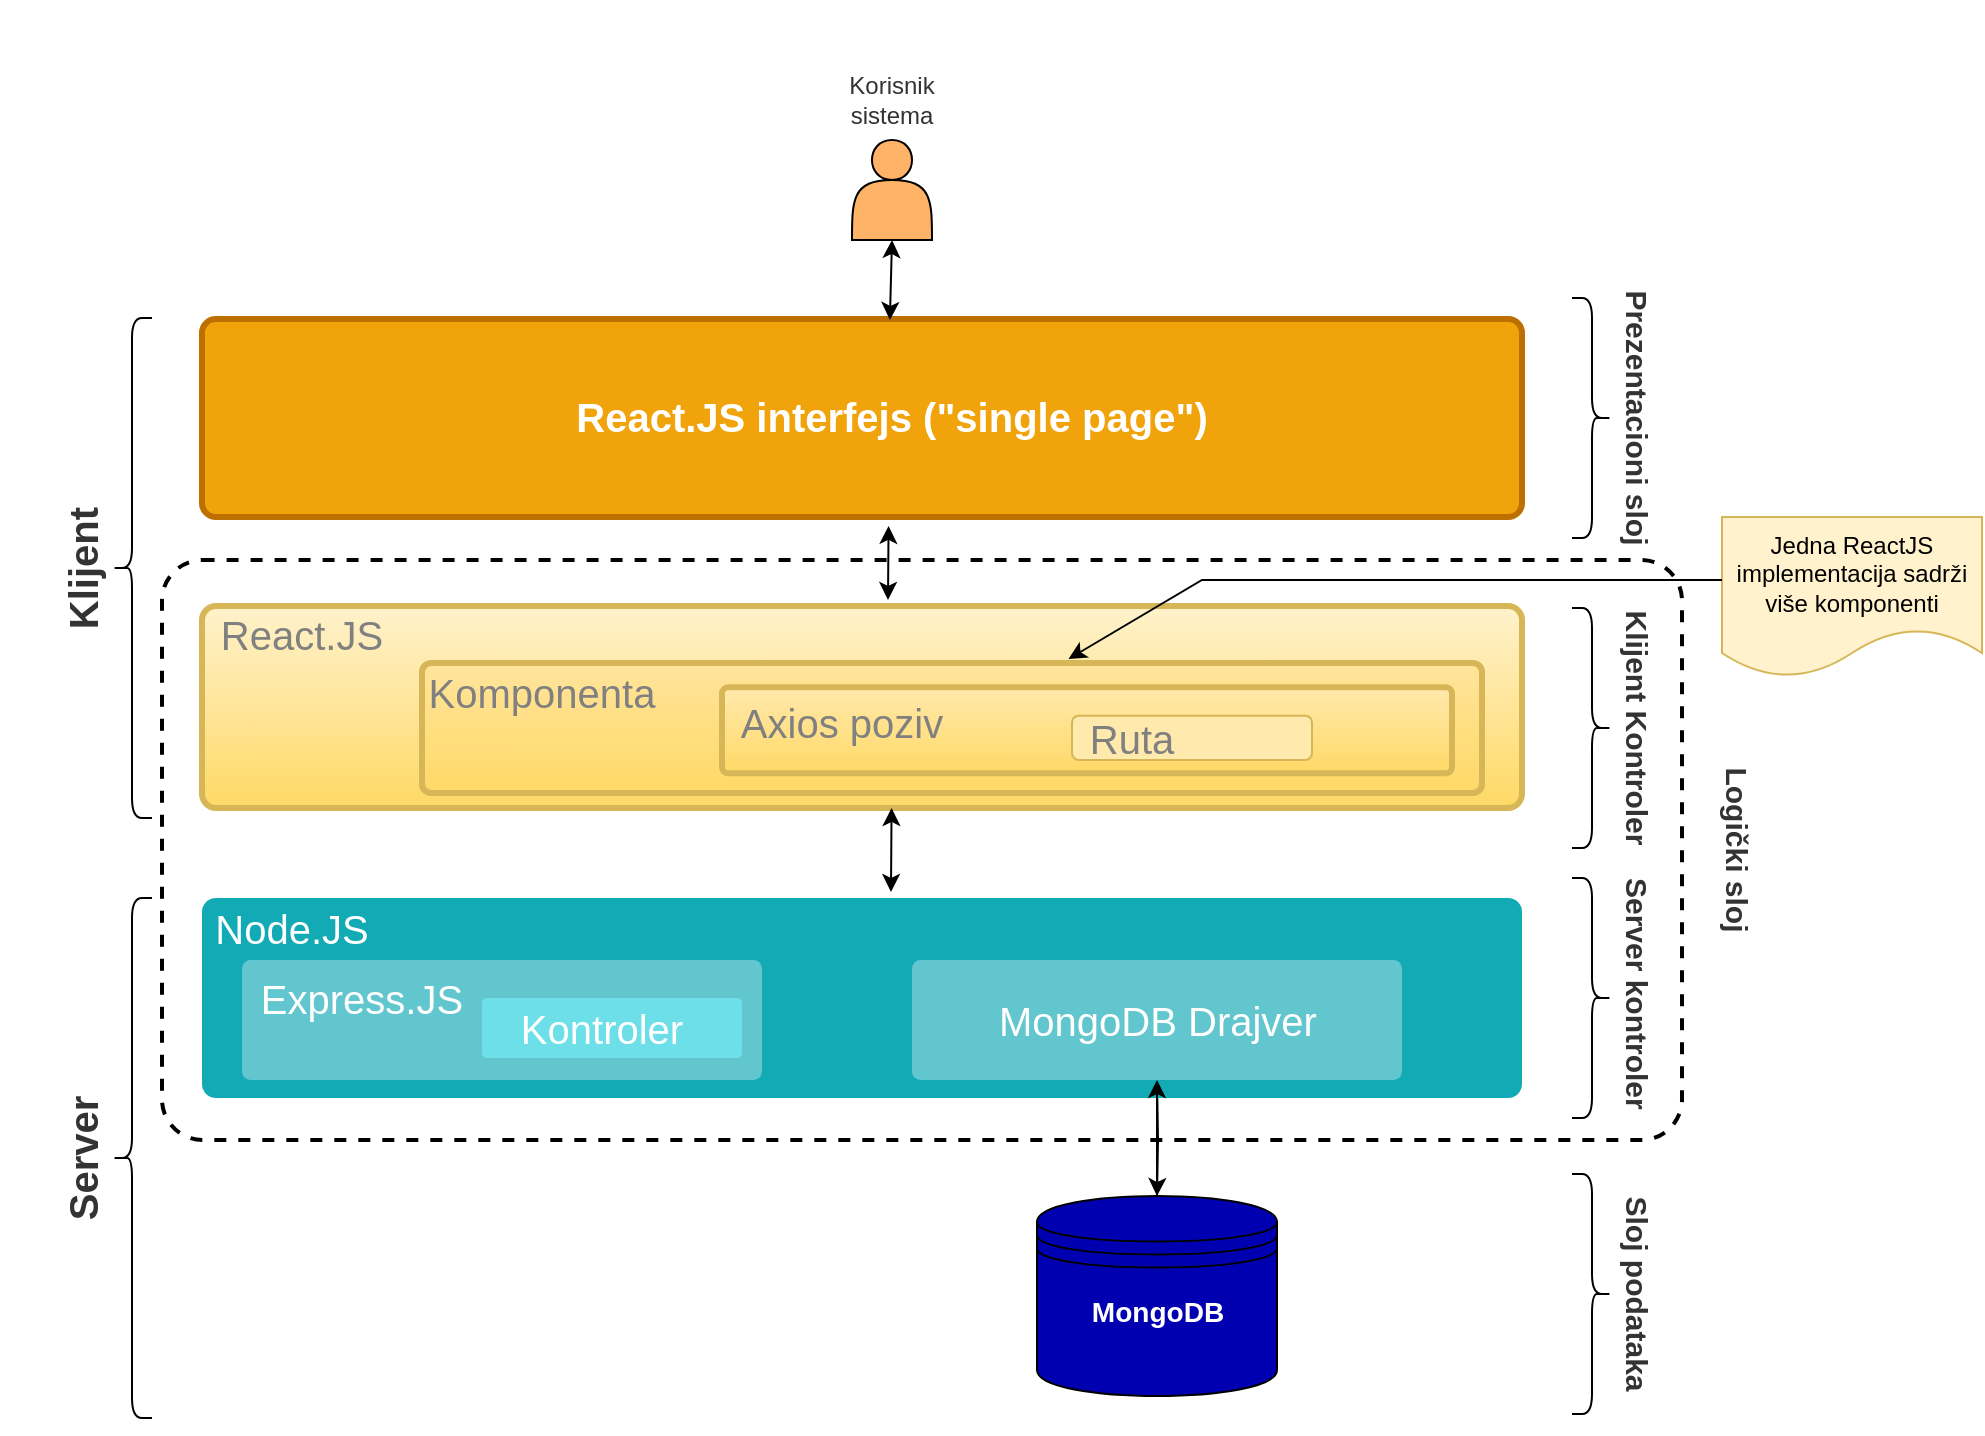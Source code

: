 <mxfile version="15.9.6" type="device"><diagram id="JGtSKEEPdv0zhA5jMzY2" name="Page-1"><mxGraphModel dx="1382" dy="764" grid="1" gridSize="10" guides="1" tooltips="1" connect="1" arrows="1" fold="1" page="1" pageScale="1" pageWidth="850" pageHeight="1100" math="0" shadow="0"><root><mxCell id="0"/><mxCell id="1" parent="0"/><mxCell id="R2dYQ5m_dPMT_qxaNj2B-2" value="" style="rounded=1;whiteSpace=wrap;html=1;shadow=0;labelBackgroundColor=none;strokeColor=#BD7000;strokeWidth=3;fillColor=#f0a30a;fontFamily=Helvetica;fontSize=14;fontColor=#000000;align=center;spacing=5;fontStyle=1;arcSize=7;perimeterSpacing=2;" parent="1" vertex="1"><mxGeometry x="210" y="169.5" width="660" height="99" as="geometry"/></mxCell><mxCell id="R2dYQ5m_dPMT_qxaNj2B-14" style="edgeStyle=orthogonalEdgeStyle;rounded=0;orthogonalLoop=1;jettySize=auto;html=1;exitX=0.5;exitY=1;exitDx=0;exitDy=0;fontColor=#A9C4EB;entryX=0.5;entryY=0;entryDx=0;entryDy=0;" parent="1" target="R2dYQ5m_dPMT_qxaNj2B-21" edge="1"><mxGeometry relative="1" as="geometry"><mxPoint x="687.5" y="578" as="targetPoint"/><mxPoint x="687.5" y="550" as="sourcePoint"/></mxGeometry></mxCell><mxCell id="R2dYQ5m_dPMT_qxaNj2B-15" value="" style="rounded=1;whiteSpace=wrap;html=1;shadow=0;labelBackgroundColor=none;strokeColor=none;strokeWidth=3;fillColor=#12aab5;fontFamily=Helvetica;fontSize=14;fontColor=#FFFFFF;align=center;spacing=5;fontStyle=1;arcSize=7;perimeterSpacing=2;" parent="1" vertex="1"><mxGeometry x="210" y="459" width="660" height="100" as="geometry"/></mxCell><mxCell id="R2dYQ5m_dPMT_qxaNj2B-16" value="&lt;span style=&quot;color: rgba(0 , 0 , 0 , 0) ; font-family: monospace ; font-size: 0px&quot;&gt;%3CmxGraphModel%3E%3Croot%3E%3CmxCell%20id%3D%220%22%2F%3E%3CmxCell%20id%3D%221%22%20parent%3D%220%22%2F%3E%3CmxCell%20id%3D%222%22%20value%3D%22Kontroler%26lt%3Bbr%26gt%3B%22%20style%3D%22text%3Bhtml%3D1%3BstrokeColor%3Dnone%3BfillColor%3Dnone%3Balign%3Dcenter%3BverticalAlign%3Dmiddle%3BwhiteSpace%3Dwrap%3Brounded%3D0%3BfontSize%3D20%3BfontColor%3D%23FFFFFF%3B%22%20vertex%3D%221%22%20parent%3D%221%22%3E%3CmxGeometry%20x%3D%22380%22%20y%3D%22509%22%20width%3D%2260%22%20height%3D%2230%22%20as%3D%22geometry%22%2F%3E%3C%2FmxCell%3E%3C%2Froot%3E%3C%2FmxGraphModel%3E&lt;/span&gt;&lt;span style=&quot;color: rgba(0 , 0 , 0 , 0) ; font-family: monospace ; font-size: 0px&quot;&gt;%3CmxGraphModel%3E%3Croot%3E%3CmxCell%20id%3D%220%22%2F%3E%3CmxCell%20id%3D%221%22%20parent%3D%220%22%2F%3E%3CmxCell%20id%3D%222%22%20value%3D%22Kontroler%26lt%3Bbr%26gt%3B%22%20style%3D%22text%3Bhtml%3D1%3BstrokeColor%3Dnone%3BfillColor%3Dnone%3Balign%3Dcenter%3BverticalAlign%3Dmiddle%3BwhiteSpace%3Dwrap%3Brounded%3D0%3BfontSize%3D20%3BfontColor%3D%23FFFFFF%3B%22%20vertex%3D%221%22%20parent%3D%221%22%3E%3CmxGeometry%20x%3D%22380%22%20y%3D%22509%22%20width%3D%2260%22%20height%3D%2230%22%20as%3D%22geometry%22%2F%3E%3C%2FmxCell%3E%3C%2Froot%3E%3C%2FmxGraphModel%3E&lt;/span&gt;&lt;span style=&quot;color: rgba(0 , 0 , 0 , 0) ; font-family: monospace ; font-size: 0px&quot;&gt;%3CmxGraphModel%3E%3Croot%3E%3CmxCell%20id%3D%220%22%2F%3E%3CmxCell%20id%3D%221%22%20parent%3D%220%22%2F%3E%3CmxCell%20id%3D%222%22%20value%3D%22Kontroler%26lt%3Bbr%26gt%3B%22%20style%3D%22text%3Bhtml%3D1%3BstrokeColor%3Dnone%3BfillColor%3Dnone%3Balign%3Dcenter%3BverticalAlign%3Dmiddle%3BwhiteSpace%3Dwrap%3Brounded%3D0%3BfontSize%3D20%3BfontColor%3D%23FFFFFF%3B%22%20vertex%3D%221%22%20parent%3D%221%22%3E%3CmxGeometry%20x%3D%22380%22%20y%3D%22509%22%20width%3D%2260%22%20height%3D%2230%22%20as%3D%22geometry%22%2F%3E%3C%2FmxCell%3E%3C%2Froot%3E%3C%2FmxGraphModel%3E&lt;/span&gt;" style="rounded=1;whiteSpace=wrap;html=1;shadow=0;labelBackgroundColor=none;strokeColor=none;strokeWidth=3;fillColor=#61c6ce;fontFamily=Helvetica;fontSize=14;fontColor=#FFFFFF;align=center;spacing=5;fontStyle=0;arcSize=7;perimeterSpacing=2;" parent="1" vertex="1"><mxGeometry x="565" y="490" width="245" height="60" as="geometry"/></mxCell><mxCell id="R2dYQ5m_dPMT_qxaNj2B-19" value="" style="rounded=1;whiteSpace=wrap;html=1;shadow=0;labelBackgroundColor=none;strokeColor=none;strokeWidth=3;fillColor=#61c6ce;fontFamily=Helvetica;fontSize=14;fontColor=#FFFFFF;align=center;spacing=5;fontStyle=0;arcSize=7;perimeterSpacing=2;" parent="1" vertex="1"><mxGeometry x="230" y="490" width="260" height="60" as="geometry"/></mxCell><mxCell id="R2dYQ5m_dPMT_qxaNj2B-20" style="edgeStyle=orthogonalEdgeStyle;rounded=0;orthogonalLoop=1;jettySize=auto;html=1;fontSize=20;fontColor=#333333;exitX=0.5;exitY=0;exitDx=0;exitDy=0;" parent="1" source="R2dYQ5m_dPMT_qxaNj2B-21" edge="1"><mxGeometry relative="1" as="geometry"><mxPoint x="687.5" y="578" as="sourcePoint"/><Array as="points"><mxPoint x="687.5" y="588"/><mxPoint x="687.5" y="588"/></Array><mxPoint x="687.5" y="550" as="targetPoint"/></mxGeometry></mxCell><mxCell id="R2dYQ5m_dPMT_qxaNj2B-21" value="" style="shape=datastore;whiteSpace=wrap;html=1;fontColor=#A9C4EB;fillColor=#0000B0;" parent="1" vertex="1"><mxGeometry x="627.5" y="608" width="120" height="100" as="geometry"/></mxCell><mxCell id="R2dYQ5m_dPMT_qxaNj2B-22" value="&lt;h3&gt;&lt;font color=&quot;#ffffff&quot;&gt;MongoDB&lt;/font&gt;&lt;/h3&gt;" style="text;html=1;strokeColor=none;fillColor=none;align=center;verticalAlign=middle;whiteSpace=wrap;rounded=0;fontColor=none;" parent="1" vertex="1"><mxGeometry x="627.5" y="651" width="120" height="30" as="geometry"/></mxCell><mxCell id="R2dYQ5m_dPMT_qxaNj2B-23" value="" style="shape=curlyBracket;whiteSpace=wrap;html=1;rounded=1;fontColor=#333333;fillColor=#0000B0;" parent="1" vertex="1"><mxGeometry x="165" y="169" width="20" height="250" as="geometry"/></mxCell><mxCell id="R2dYQ5m_dPMT_qxaNj2B-24" value="" style="shape=curlyBracket;whiteSpace=wrap;html=1;rounded=1;fontColor=#333333;fillColor=#0000B0;" parent="1" vertex="1"><mxGeometry x="165" y="459" width="20" height="260" as="geometry"/></mxCell><mxCell id="R2dYQ5m_dPMT_qxaNj2B-25" value="" style="shape=curlyBracket;whiteSpace=wrap;html=1;rounded=1;flipH=1;fontColor=#333333;fillColor=#0000B0;" parent="1" vertex="1"><mxGeometry x="895" y="159" width="20" height="120" as="geometry"/></mxCell><mxCell id="R2dYQ5m_dPMT_qxaNj2B-26" value="" style="shape=curlyBracket;whiteSpace=wrap;html=1;rounded=1;flipH=1;fontColor=#333333;fillColor=#0000B0;" parent="1" vertex="1"><mxGeometry x="895" y="314" width="20" height="120" as="geometry"/></mxCell><mxCell id="R2dYQ5m_dPMT_qxaNj2B-27" value="" style="shape=curlyBracket;whiteSpace=wrap;html=1;rounded=1;flipH=1;fontColor=#333333;fillColor=#0000B0;size=0.5;" parent="1" vertex="1"><mxGeometry x="895" y="449" width="20" height="120" as="geometry"/></mxCell><mxCell id="R2dYQ5m_dPMT_qxaNj2B-28" value="" style="shape=curlyBracket;whiteSpace=wrap;html=1;rounded=1;flipH=1;fontColor=#333333;fillColor=#0000B0;" parent="1" vertex="1"><mxGeometry x="895" y="597" width="20" height="120" as="geometry"/></mxCell><mxCell id="R2dYQ5m_dPMT_qxaNj2B-30" value="" style="shape=actor;whiteSpace=wrap;html=1;fontColor=#333333;fillColor=#FFB366;" parent="1" vertex="1"><mxGeometry x="535" y="80" width="40" height="50" as="geometry"/></mxCell><mxCell id="R2dYQ5m_dPMT_qxaNj2B-31" value="Korisnik sistema" style="text;html=1;strokeColor=none;fillColor=none;align=center;verticalAlign=middle;whiteSpace=wrap;rounded=0;fontColor=#333333;" parent="1" vertex="1"><mxGeometry x="525" y="10" width="60" height="100" as="geometry"/></mxCell><mxCell id="R2dYQ5m_dPMT_qxaNj2B-32" value="&lt;h1&gt;&lt;b&gt;&lt;font style=&quot;font-size: 20px&quot;&gt;Klijent&lt;/font&gt;&lt;/b&gt;&lt;/h1&gt;" style="text;html=1;strokeColor=none;fillColor=none;align=center;verticalAlign=middle;whiteSpace=wrap;rounded=0;fontColor=#333333;rotation=270;" parent="1" vertex="1"><mxGeometry x="80" y="254" width="140" height="80" as="geometry"/></mxCell><mxCell id="R2dYQ5m_dPMT_qxaNj2B-33" value="&lt;h1&gt;&lt;b&gt;&lt;font style=&quot;font-size: 20px&quot;&gt;Server&lt;/font&gt;&lt;/b&gt;&lt;/h1&gt;" style="text;html=1;strokeColor=none;fillColor=none;align=center;verticalAlign=middle;whiteSpace=wrap;rounded=0;fontColor=#333333;rotation=270;" parent="1" vertex="1"><mxGeometry x="80" y="549" width="140" height="80" as="geometry"/></mxCell><mxCell id="R2dYQ5m_dPMT_qxaNj2B-34" value="&lt;h1&gt;&lt;b&gt;&lt;font style=&quot;font-size: 15px&quot;&gt;Prezentacioni sloj&lt;/font&gt;&lt;/b&gt;&lt;/h1&gt;" style="text;html=1;strokeColor=none;fillColor=none;align=center;verticalAlign=middle;whiteSpace=wrap;rounded=0;fontColor=#333333;rotation=90;" parent="1" vertex="1"><mxGeometry x="860" y="179" width="140" height="80" as="geometry"/></mxCell><mxCell id="R2dYQ5m_dPMT_qxaNj2B-35" value="&lt;h1&gt;&lt;b&gt;&lt;font style=&quot;font-size: 15px&quot;&gt;Klijent Kontroler&lt;/font&gt;&lt;/b&gt;&lt;/h1&gt;" style="text;html=1;strokeColor=none;fillColor=none;align=center;verticalAlign=middle;whiteSpace=wrap;rounded=0;fontColor=#333333;rotation=90;" parent="1" vertex="1"><mxGeometry x="860" y="334" width="140" height="80" as="geometry"/></mxCell><mxCell id="R2dYQ5m_dPMT_qxaNj2B-36" value="&lt;h1&gt;&lt;span style=&quot;font-size: 15px&quot;&gt;Server kontroler&amp;nbsp;&lt;/span&gt;&lt;br&gt;&lt;/h1&gt;" style="text;html=1;strokeColor=none;fillColor=none;align=center;verticalAlign=middle;whiteSpace=wrap;rounded=0;fontColor=#333333;rotation=90;" parent="1" vertex="1"><mxGeometry x="860" y="479" width="140" height="60" as="geometry"/></mxCell><mxCell id="R2dYQ5m_dPMT_qxaNj2B-37" value="&lt;h1&gt;&lt;b&gt;&lt;font style=&quot;font-size: 15px&quot;&gt;Sloj podataka&lt;/font&gt;&lt;/b&gt;&lt;/h1&gt;" style="text;html=1;strokeColor=none;fillColor=none;align=center;verticalAlign=middle;whiteSpace=wrap;rounded=0;fontColor=#333333;rotation=90;" parent="1" vertex="1"><mxGeometry x="860" y="617" width="140" height="80" as="geometry"/></mxCell><mxCell id="R2dYQ5m_dPMT_qxaNj2B-39" value="" style="rounded=1;whiteSpace=wrap;html=1;shadow=0;labelBackgroundColor=none;strokeWidth=2;fillColor=none;fontFamily=Helvetica;fontSize=14;align=center;spacing=5;fontStyle=1;arcSize=7;perimeterSpacing=3;dashed=1;" parent="1" vertex="1"><mxGeometry x="190" y="290" width="760" height="290" as="geometry"/></mxCell><mxCell id="R2dYQ5m_dPMT_qxaNj2B-40" value="&lt;h1&gt;&lt;b&gt;&lt;font style=&quot;font-size: 15px&quot;&gt;Logički sloj&lt;/font&gt;&lt;/b&gt;&lt;/h1&gt;" style="text;html=1;strokeColor=none;fillColor=none;align=center;verticalAlign=middle;whiteSpace=wrap;rounded=0;fontColor=#333333;rotation=90;" parent="1" vertex="1"><mxGeometry x="910" y="395" width="140" height="80" as="geometry"/></mxCell><mxCell id="R2dYQ5m_dPMT_qxaNj2B-41" value="&lt;h2&gt;&lt;b&gt;&lt;font style=&quot;font-size: 20px&quot; color=&quot;#ffffff&quot;&gt;React.JS interfejs (&quot;single page&quot;)&lt;/font&gt;&lt;/b&gt;&lt;/h2&gt;" style="text;html=1;strokeColor=none;fillColor=none;align=center;verticalAlign=middle;whiteSpace=wrap;rounded=0;" parent="1" vertex="1"><mxGeometry x="391.25" y="204" width="327.5" height="30" as="geometry"/></mxCell><mxCell id="R2dYQ5m_dPMT_qxaNj2B-60" value="" style="rounded=1;whiteSpace=wrap;html=1;shadow=0;labelBackgroundColor=none;strokeColor=#d6b656;strokeWidth=3;fillColor=#fff2cc;fontFamily=Helvetica;fontSize=14;align=center;spacing=5;fontStyle=1;arcSize=7;perimeterSpacing=2;gradientColor=#ffd966;" parent="1" vertex="1"><mxGeometry x="210" y="313" width="660" height="101" as="geometry"/></mxCell><mxCell id="R2dYQ5m_dPMT_qxaNj2B-62" value="" style="rounded=1;whiteSpace=wrap;html=1;fontSize=20;fillColor=#FFD6AD;strokeColor=#d79b00;" parent="1" vertex="1"><mxGeometry x="405" y="351.37" width="400" height="45.25" as="geometry"/></mxCell><mxCell id="R2dYQ5m_dPMT_qxaNj2B-63" value="" style="rounded=1;whiteSpace=wrap;html=1;shadow=0;labelBackgroundColor=none;strokeColor=#d6b656;strokeWidth=3;fillColor=#FFE49C;fontFamily=Helvetica;fontSize=14;align=center;spacing=5;fontStyle=1;arcSize=7;perimeterSpacing=2;gradientColor=#ffd966;" parent="1" vertex="1"><mxGeometry x="320" y="341.5" width="530" height="65" as="geometry"/></mxCell><mxCell id="R2dYQ5m_dPMT_qxaNj2B-64" value="&lt;font color=&quot;#808080&quot;&gt;Komponenta&lt;br&gt;&lt;/font&gt;" style="text;html=1;strokeColor=none;fillColor=none;align=center;verticalAlign=middle;whiteSpace=wrap;rounded=0;fontSize=20;fontColor=#FFFFFF;" parent="1" vertex="1"><mxGeometry x="350" y="341.62" width="60" height="28.62" as="geometry"/></mxCell><mxCell id="R2dYQ5m_dPMT_qxaNj2B-65" value="" style="rounded=1;whiteSpace=wrap;html=1;shadow=0;labelBackgroundColor=none;strokeColor=#d6b656;strokeWidth=3;fillColor=#FFE9AD;fontFamily=Helvetica;fontSize=14;align=center;spacing=5;fontStyle=1;arcSize=7;perimeterSpacing=2;gradientColor=#ffd966;" parent="1" vertex="1"><mxGeometry x="470" y="353.62" width="365" height="43" as="geometry"/></mxCell><mxCell id="R2dYQ5m_dPMT_qxaNj2B-66" value="&lt;font color=&quot;#808080&quot;&gt;Axios poziv&lt;/font&gt;" style="text;html=1;strokeColor=none;fillColor=none;align=center;verticalAlign=middle;whiteSpace=wrap;rounded=0;fontSize=20;fontColor=#FFFFFF;" parent="1" vertex="1"><mxGeometry x="470" y="355.75" width="120" height="30" as="geometry"/></mxCell><mxCell id="R2dYQ5m_dPMT_qxaNj2B-67" value="" style="rounded=1;whiteSpace=wrap;html=1;fontSize=20;fillColor=#FFE9AD;strokeColor=#d6b656;" parent="1" vertex="1"><mxGeometry x="645" y="367.88" width="120" height="22.12" as="geometry"/></mxCell><mxCell id="R2dYQ5m_dPMT_qxaNj2B-68" value="&lt;font color=&quot;#808080&quot;&gt;Ruta&lt;/font&gt;" style="text;html=1;strokeColor=none;fillColor=none;align=center;verticalAlign=middle;whiteSpace=wrap;rounded=0;fontSize=20;fontColor=#FFFFFF;" parent="1" vertex="1"><mxGeometry x="645" y="363.94" width="60" height="30" as="geometry"/></mxCell><mxCell id="R2dYQ5m_dPMT_qxaNj2B-71" value="React.JS" style="text;html=1;strokeColor=none;fillColor=none;align=center;verticalAlign=middle;whiteSpace=wrap;rounded=0;fontSize=20;fontColor=#808080;" parent="1" vertex="1"><mxGeometry x="230" y="311.62" width="60" height="30" as="geometry"/></mxCell><mxCell id="R2dYQ5m_dPMT_qxaNj2B-73" value="&lt;font color=&quot;#ffffff&quot;&gt;Node.JS&lt;/font&gt;" style="text;html=1;strokeColor=none;fillColor=none;align=center;verticalAlign=middle;whiteSpace=wrap;rounded=0;fontSize=20;fontColor=#808080;" parent="1" vertex="1"><mxGeometry x="225" y="459" width="60" height="30" as="geometry"/></mxCell><mxCell id="R2dYQ5m_dPMT_qxaNj2B-75" value="" style="endArrow=classic;startArrow=classic;html=1;rounded=0;fontSize=20;fontColor=#FFFFFF;exitX=0.52;exitY=1.024;exitDx=0;exitDy=0;exitPerimeter=0;" parent="1" source="R2dYQ5m_dPMT_qxaNj2B-2" edge="1"><mxGeometry width="50" height="50" relative="1" as="geometry"><mxPoint x="400" y="400" as="sourcePoint"/><mxPoint x="553" y="310" as="targetPoint"/><Array as="points"/></mxGeometry></mxCell><mxCell id="R2dYQ5m_dPMT_qxaNj2B-76" value="" style="endArrow=classic;startArrow=classic;html=1;rounded=0;fontSize=20;fontColor=#FFFFFF;exitX=0.52;exitY=0.976;exitDx=0;exitDy=0;exitPerimeter=0;" parent="1" edge="1"><mxGeometry width="50" height="50" relative="1" as="geometry"><mxPoint x="554.78" y="413.998" as="sourcePoint"/><mxPoint x="554.5" y="455.97" as="targetPoint"/></mxGeometry></mxCell><mxCell id="R2dYQ5m_dPMT_qxaNj2B-87" value="" style="endArrow=classic;startArrow=classic;html=1;rounded=0;fontSize=20;fontColor=#FFFFFF;exitX=0.5;exitY=1;exitDx=0;exitDy=0;entryX=0.521;entryY=0.024;entryDx=0;entryDy=0;entryPerimeter=0;" parent="1" source="R2dYQ5m_dPMT_qxaNj2B-30" target="R2dYQ5m_dPMT_qxaNj2B-2" edge="1"><mxGeometry width="50" height="50" relative="1" as="geometry"><mxPoint x="563.28" y="282.972" as="sourcePoint"/><mxPoint x="563" y="320" as="targetPoint"/><Array as="points"/></mxGeometry></mxCell><mxCell id="R2dYQ5m_dPMT_qxaNj2B-88" value="" style="rounded=1;whiteSpace=wrap;html=1;shadow=0;labelBackgroundColor=none;strokeColor=none;strokeWidth=3;fillColor=#6DDFE8;fontFamily=Helvetica;fontSize=14;fontColor=#FFFFFF;align=center;spacing=5;fontStyle=0;arcSize=7;perimeterSpacing=2;gradientColor=none;" parent="1" vertex="1"><mxGeometry x="350" y="509" width="130" height="30" as="geometry"/></mxCell><mxCell id="R2dYQ5m_dPMT_qxaNj2B-89" value="Express.JS" style="text;html=1;strokeColor=none;fillColor=none;align=center;verticalAlign=middle;whiteSpace=wrap;rounded=0;fontSize=20;fontColor=#FFFFFF;" parent="1" vertex="1"><mxGeometry x="260" y="494" width="60" height="30" as="geometry"/></mxCell><mxCell id="R2dYQ5m_dPMT_qxaNj2B-91" value="Kontroler&lt;br&gt;" style="text;html=1;strokeColor=none;fillColor=none;align=center;verticalAlign=middle;whiteSpace=wrap;rounded=0;fontSize=20;fontColor=#FFFFFF;" parent="1" vertex="1"><mxGeometry x="380" y="509" width="60" height="30" as="geometry"/></mxCell><mxCell id="swWCU76MuLUqo7RNg8wZ-3" value="MongoDB Drajver" style="text;html=1;strokeColor=none;fillColor=none;align=center;verticalAlign=middle;whiteSpace=wrap;rounded=0;fontSize=20;fontColor=#FFFFFF;" vertex="1" parent="1"><mxGeometry x="582.5" y="505" width="210" height="30" as="geometry"/></mxCell><mxCell id="swWCU76MuLUqo7RNg8wZ-7" value="Jedna ReactJS implementacija sadrži više komponenti" style="shape=document;whiteSpace=wrap;html=1;boundedLbl=1;fillColor=#fff2cc;strokeColor=#d6b656;" vertex="1" parent="1"><mxGeometry x="970" y="268.5" width="130" height="80" as="geometry"/></mxCell><mxCell id="swWCU76MuLUqo7RNg8wZ-8" value="" style="endArrow=classic;html=1;rounded=0;" edge="1" parent="1" target="R2dYQ5m_dPMT_qxaNj2B-63"><mxGeometry width="50" height="50" relative="1" as="geometry"><mxPoint x="970" y="300" as="sourcePoint"/><mxPoint x="1060" y="261.62" as="targetPoint"/><Array as="points"><mxPoint x="960" y="300"/><mxPoint x="710" y="300"/></Array></mxGeometry></mxCell></root></mxGraphModel></diagram></mxfile>